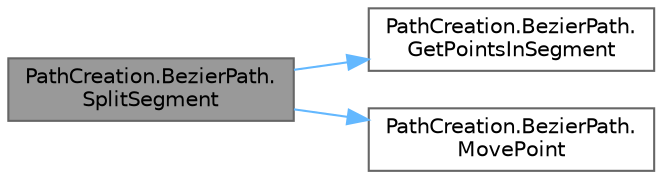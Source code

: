 digraph "PathCreation.BezierPath.SplitSegment"
{
 // LATEX_PDF_SIZE
  bgcolor="transparent";
  edge [fontname=Helvetica,fontsize=10,labelfontname=Helvetica,labelfontsize=10];
  node [fontname=Helvetica,fontsize=10,shape=box,height=0.2,width=0.4];
  rankdir="LR";
  Node1 [id="Node000001",label="PathCreation.BezierPath.\lSplitSegment",height=0.2,width=0.4,color="gray40", fillcolor="grey60", style="filled", fontcolor="black",tooltip="Insert new anchor point at given position. Automatically place control points around it so as to keep..."];
  Node1 -> Node2 [id="edge5_Node000001_Node000002",color="steelblue1",style="solid",tooltip=" "];
  Node2 [id="Node000002",label="PathCreation.BezierPath.\lGetPointsInSegment",height=0.2,width=0.4,color="grey40", fillcolor="white", style="filled",URL="$class_path_creation_1_1_bezier_path.html#a64afe27d401c67d4d2f7953d6acb0be8",tooltip="Returns an array of the 4 points making up the segment (anchor1, control1, control2,..."];
  Node1 -> Node3 [id="edge6_Node000001_Node000003",color="steelblue1",style="solid",tooltip=" "];
  Node3 [id="Node000003",label="PathCreation.BezierPath.\lMovePoint",height=0.2,width=0.4,color="grey40", fillcolor="white", style="filled",URL="$class_path_creation_1_1_bezier_path.html#af816d884e39fca0e1093f7ba1acb906a",tooltip="Move an existing point to a new position."];
}

